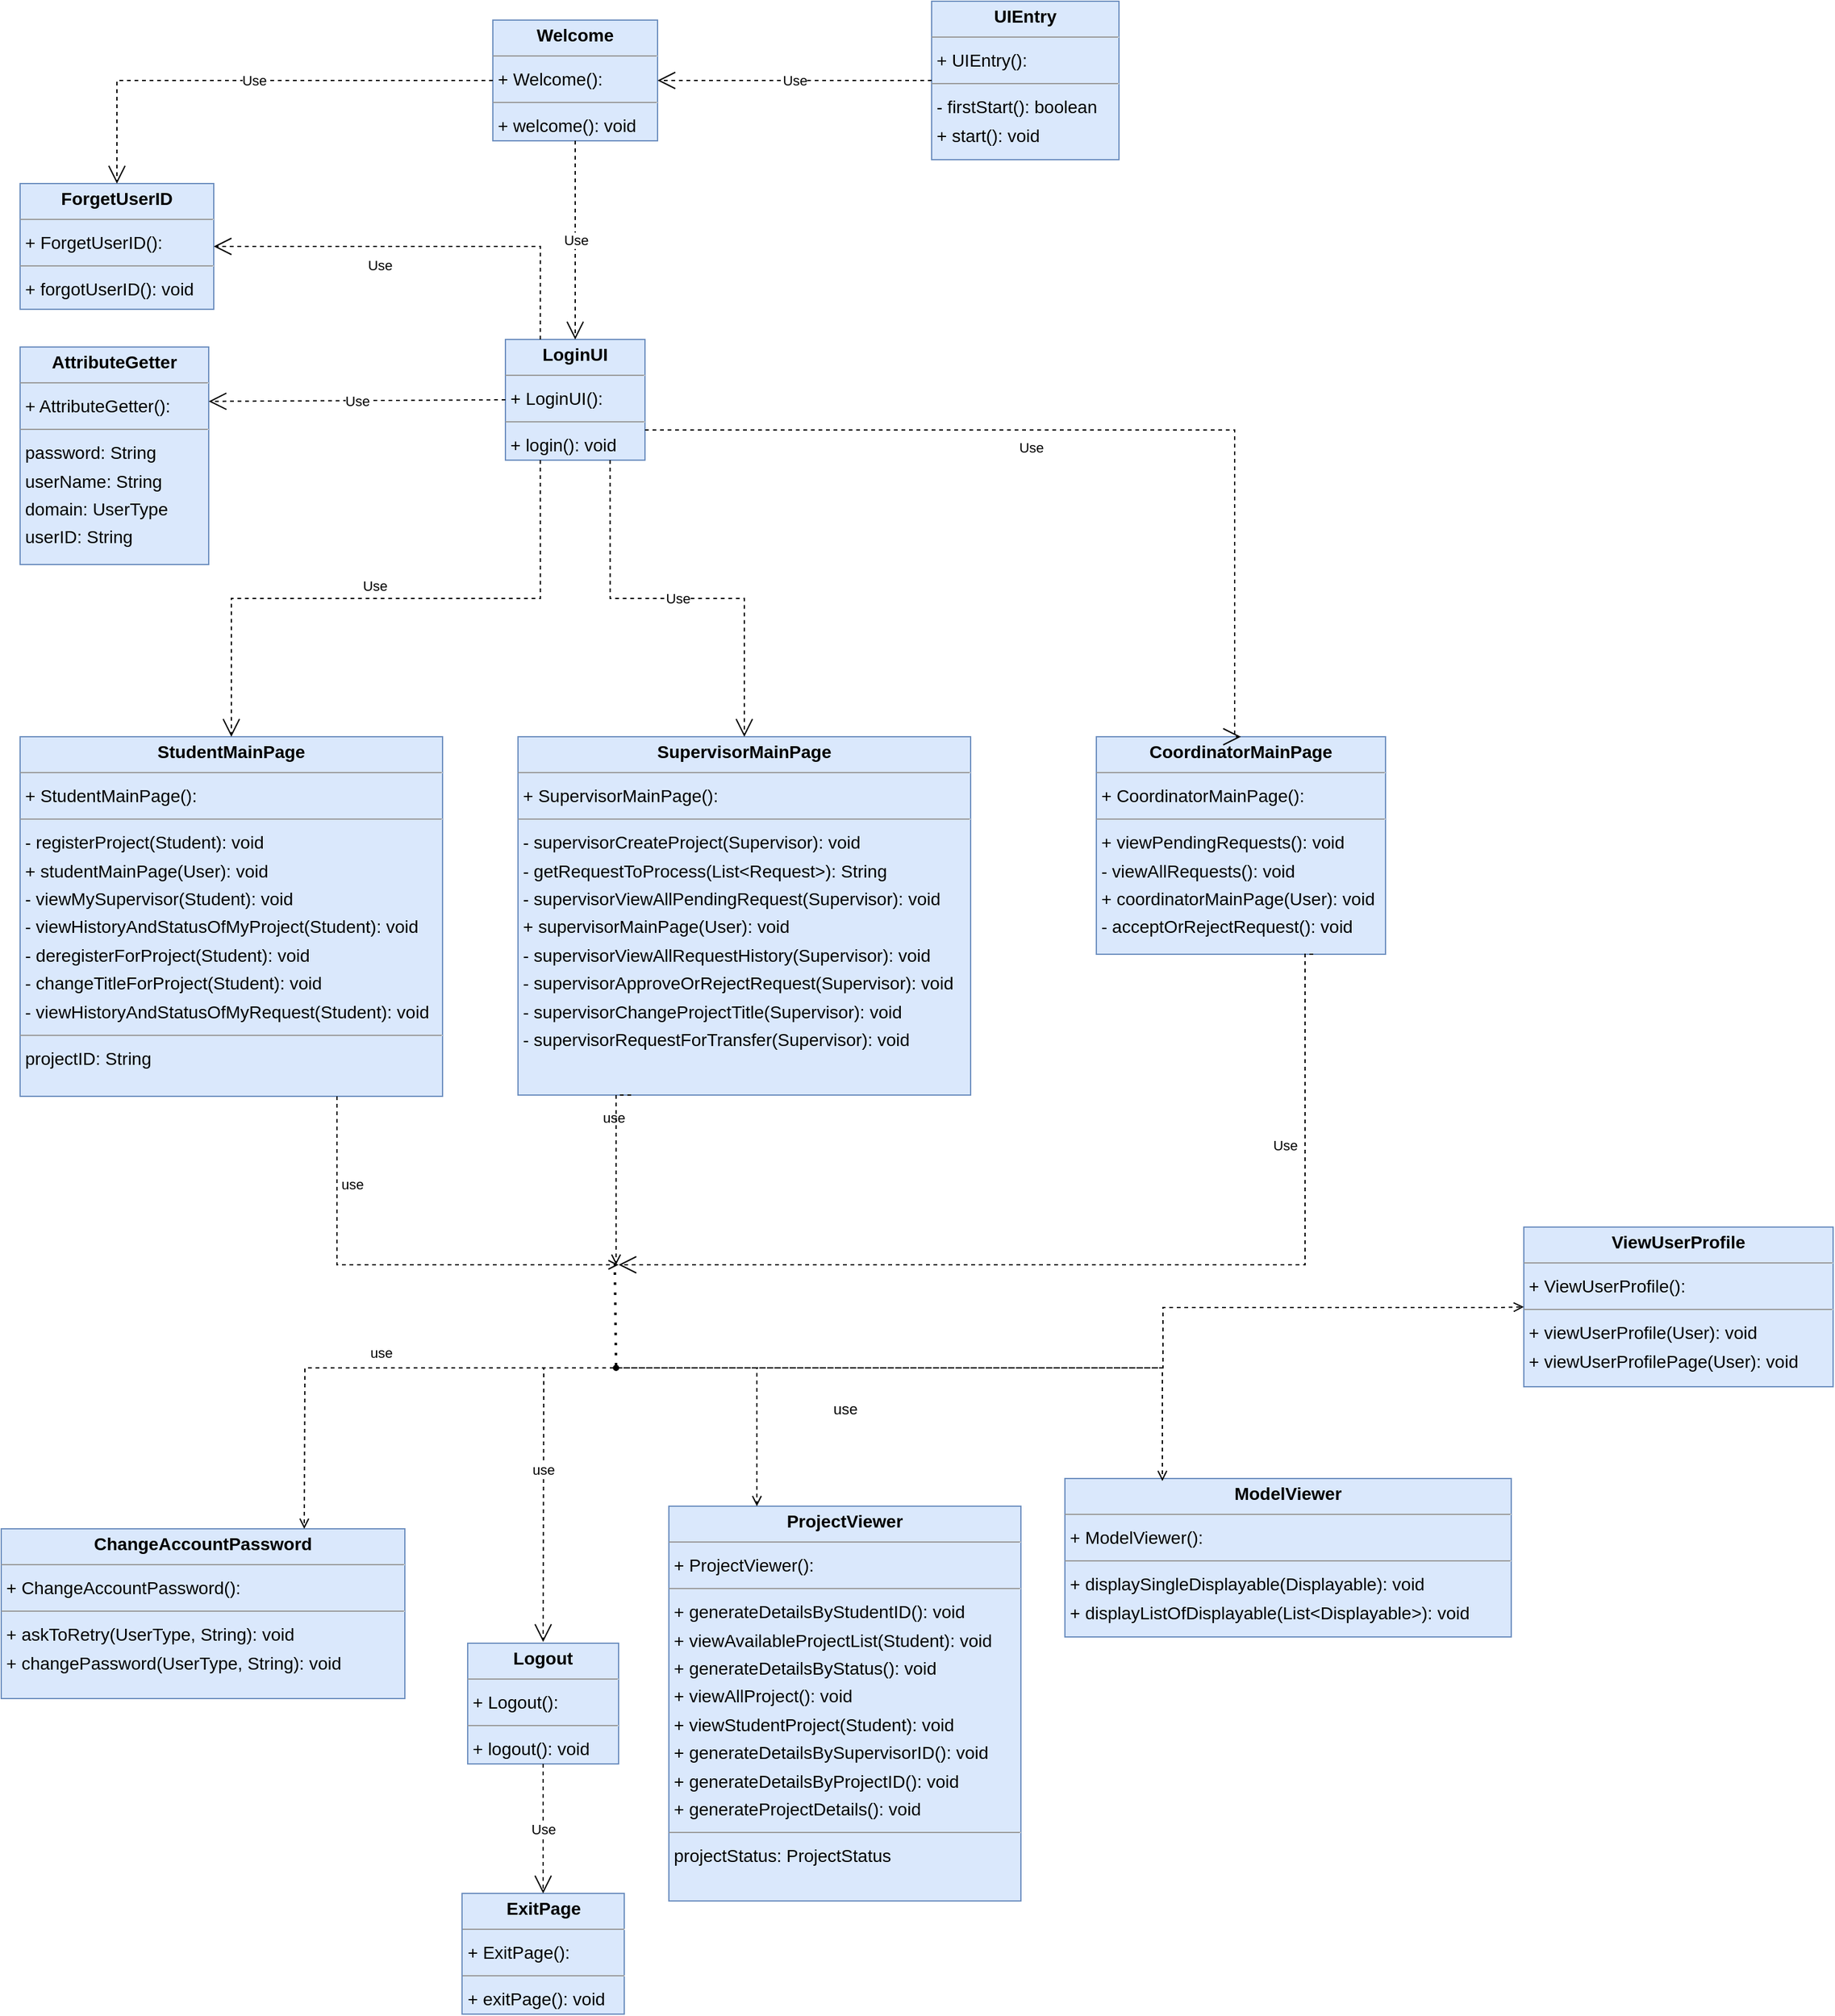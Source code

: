 <mxfile version="21.1.8" type="google">
  <diagram name="第 1 页" id="gVEgFQVonQ4QpbPUQHVy">
    <mxGraphModel grid="1" page="1" gridSize="10" guides="1" tooltips="1" connect="1" arrows="1" fold="1" pageScale="1" pageWidth="2339" pageHeight="3300" math="0" shadow="0">
      <root>
        <mxCell id="0" />
        <mxCell id="1" parent="0" />
        <mxCell id="EDYX8qCLXJ03ERaAKR4w-1" value="&lt;p style=&quot;margin:0px;margin-top:4px;text-align:center;&quot;&gt;&lt;b&gt;AttributeGetter&lt;/b&gt;&lt;/p&gt;&lt;hr size=&quot;1&quot;/&gt;&lt;p style=&quot;margin:0 0 0 4px;line-height:1.6;&quot;&gt;+ AttributeGetter(): &lt;/p&gt;&lt;hr size=&quot;1&quot;/&gt;&lt;p style=&quot;margin:0 0 0 4px;line-height:1.6;&quot;&gt; password: String&lt;br/&gt; userName: String&lt;br/&gt; domain: UserType&lt;br/&gt; userID: String&lt;/p&gt;" style="verticalAlign=top;align=left;overflow=fill;fontSize=14;fontFamily=Helvetica;html=1;rounded=0;shadow=0;comic=0;labelBackgroundColor=none;strokeWidth=1;fillColor=#dae8fc;strokeColor=#6c8ebf;" vertex="1" parent="1">
          <mxGeometry x="-106" y="-1150" width="150" height="173" as="geometry" />
        </mxCell>
        <mxCell id="EDYX8qCLXJ03ERaAKR4w-2" value="&lt;p style=&quot;margin:0px;margin-top:4px;text-align:center;&quot;&gt;&lt;b&gt;ChangeAccountPassword&lt;/b&gt;&lt;/p&gt;&lt;hr size=&quot;1&quot;/&gt;&lt;p style=&quot;margin:0 0 0 4px;line-height:1.6;&quot;&gt;+ ChangeAccountPassword(): &lt;/p&gt;&lt;hr size=&quot;1&quot;/&gt;&lt;p style=&quot;margin:0 0 0 4px;line-height:1.6;&quot;&gt;+ askToRetry(UserType, String): void&lt;br/&gt;+ changePassword(UserType, String): void&lt;/p&gt;" style="verticalAlign=top;align=left;overflow=fill;fontSize=14;fontFamily=Helvetica;html=1;rounded=0;shadow=0;comic=0;labelBackgroundColor=none;strokeWidth=1;fillColor=#dae8fc;strokeColor=#6c8ebf;" vertex="1" parent="1">
          <mxGeometry x="-121" y="-210" width="321" height="135" as="geometry" />
        </mxCell>
        <mxCell id="EDYX8qCLXJ03ERaAKR4w-3" value="&lt;p style=&quot;margin:0px;margin-top:4px;text-align:center;&quot;&gt;&lt;b&gt;ForgetUserID&lt;/b&gt;&lt;/p&gt;&lt;hr size=&quot;1&quot;/&gt;&lt;p style=&quot;margin:0 0 0 4px;line-height:1.6;&quot;&gt;+ ForgetUserID(): &lt;/p&gt;&lt;hr size=&quot;1&quot;/&gt;&lt;p style=&quot;margin:0 0 0 4px;line-height:1.6;&quot;&gt;+ forgotUserID(): void&lt;/p&gt;" style="verticalAlign=top;align=left;overflow=fill;fontSize=14;fontFamily=Helvetica;html=1;rounded=0;shadow=0;comic=0;labelBackgroundColor=none;strokeWidth=1;fillColor=#dae8fc;strokeColor=#6c8ebf;" vertex="1" parent="1">
          <mxGeometry x="-106" y="-1280" width="154" height="100" as="geometry" />
        </mxCell>
        <mxCell id="EDYX8qCLXJ03ERaAKR4w-4" value="&lt;p style=&quot;margin:0px;margin-top:4px;text-align:center;&quot;&gt;&lt;b&gt;LoginUI&lt;/b&gt;&lt;/p&gt;&lt;hr size=&quot;1&quot;/&gt;&lt;p style=&quot;margin:0 0 0 4px;line-height:1.6;&quot;&gt;+ LoginUI(): &lt;/p&gt;&lt;hr size=&quot;1&quot;/&gt;&lt;p style=&quot;margin:0 0 0 4px;line-height:1.6;&quot;&gt;+ login(): void&lt;/p&gt;" style="verticalAlign=top;align=left;overflow=fill;fontSize=14;fontFamily=Helvetica;html=1;rounded=0;shadow=0;comic=0;labelBackgroundColor=none;strokeWidth=1;fillColor=#dae8fc;strokeColor=#6c8ebf;" vertex="1" parent="1">
          <mxGeometry x="280" y="-1156" width="111" height="96" as="geometry" />
        </mxCell>
        <mxCell id="EDYX8qCLXJ03ERaAKR4w-5" value="&lt;p style=&quot;margin:0px;margin-top:4px;text-align:center;&quot;&gt;&lt;b&gt;Logout&lt;/b&gt;&lt;/p&gt;&lt;hr size=&quot;1&quot;/&gt;&lt;p style=&quot;margin:0 0 0 4px;line-height:1.6;&quot;&gt;+ Logout(): &lt;/p&gt;&lt;hr size=&quot;1&quot;/&gt;&lt;p style=&quot;margin:0 0 0 4px;line-height:1.6;&quot;&gt;+ logout(): void&lt;/p&gt;" style="verticalAlign=top;align=left;overflow=fill;fontSize=14;fontFamily=Helvetica;html=1;rounded=0;shadow=0;comic=0;labelBackgroundColor=none;strokeWidth=1;fillColor=#dae8fc;strokeColor=#6c8ebf;" vertex="1" parent="1">
          <mxGeometry x="250" y="-119" width="120" height="96" as="geometry" />
        </mxCell>
        <mxCell id="EDYX8qCLXJ03ERaAKR4w-6" value="&lt;p style=&quot;margin:0px;margin-top:4px;text-align:center;&quot;&gt;&lt;b&gt;ViewUserProfile&lt;/b&gt;&lt;/p&gt;&lt;hr size=&quot;1&quot;/&gt;&lt;p style=&quot;margin:0 0 0 4px;line-height:1.6;&quot;&gt;+ ViewUserProfile(): &lt;/p&gt;&lt;hr size=&quot;1&quot;/&gt;&lt;p style=&quot;margin:0 0 0 4px;line-height:1.6;&quot;&gt;+ viewUserProfile(User): void&lt;br/&gt;+ viewUserProfilePage(User): void&lt;/p&gt;" style="verticalAlign=top;align=left;overflow=fill;fontSize=14;fontFamily=Helvetica;html=1;rounded=0;shadow=0;comic=0;labelBackgroundColor=none;strokeWidth=1;fillColor=#dae8fc;strokeColor=#6c8ebf;" vertex="1" parent="1">
          <mxGeometry x="1090" y="-450" width="246" height="127" as="geometry" />
        </mxCell>
        <mxCell id="EDYX8qCLXJ03ERaAKR4w-7" value="&lt;p style=&quot;margin:0px;margin-top:4px;text-align:center;&quot;&gt;&lt;b&gt;CoordinatorMainPage&lt;/b&gt;&lt;/p&gt;&lt;hr size=&quot;1&quot;/&gt;&lt;p style=&quot;margin:0 0 0 4px;line-height:1.6;&quot;&gt;+ CoordinatorMainPage(): &lt;/p&gt;&lt;hr size=&quot;1&quot;/&gt;&lt;p style=&quot;margin:0 0 0 4px;line-height:1.6;&quot;&gt;+ viewPendingRequests(): void&lt;br/&gt;- viewAllRequests(): void&lt;br/&gt;+ coordinatorMainPage(User): void&lt;br/&gt;- acceptOrRejectRequest(): void&lt;/p&gt;" style="verticalAlign=top;align=left;overflow=fill;fontSize=14;fontFamily=Helvetica;html=1;rounded=0;shadow=0;comic=0;labelBackgroundColor=none;strokeWidth=1;fillColor=#dae8fc;strokeColor=#6c8ebf;" vertex="1" parent="1">
          <mxGeometry x="750" y="-840" width="230" height="173" as="geometry" />
        </mxCell>
        <mxCell id="EDYX8qCLXJ03ERaAKR4w-8" value="&lt;p style=&quot;margin:0px;margin-top:4px;text-align:center;&quot;&gt;&lt;b&gt;StudentMainPage&lt;/b&gt;&lt;/p&gt;&lt;hr size=&quot;1&quot;/&gt;&lt;p style=&quot;margin:0 0 0 4px;line-height:1.6;&quot;&gt;+ StudentMainPage(): &lt;/p&gt;&lt;hr size=&quot;1&quot;/&gt;&lt;p style=&quot;margin:0 0 0 4px;line-height:1.6;&quot;&gt;- registerProject(Student): void&lt;br/&gt;+ studentMainPage(User): void&lt;br/&gt;- viewMySupervisor(Student): void&lt;br/&gt;- viewHistoryAndStatusOfMyProject(Student): void&lt;br/&gt;- deregisterForProject(Student): void&lt;br/&gt;- changeTitleForProject(Student): void&lt;br/&gt;- viewHistoryAndStatusOfMyRequest(Student): void&lt;/p&gt;&lt;hr size=&quot;1&quot;/&gt;&lt;p style=&quot;margin:0 0 0 4px;line-height:1.6;&quot;&gt; projectID: String&lt;/p&gt;" style="verticalAlign=top;align=left;overflow=fill;fontSize=14;fontFamily=Helvetica;html=1;rounded=0;shadow=0;comic=0;labelBackgroundColor=none;strokeWidth=1;fillColor=#dae8fc;strokeColor=#6c8ebf;" vertex="1" parent="1">
          <mxGeometry x="-106" y="-840" width="336" height="286" as="geometry" />
        </mxCell>
        <mxCell id="EDYX8qCLXJ03ERaAKR4w-9" value="&lt;p style=&quot;margin:0px;margin-top:4px;text-align:center;&quot;&gt;&lt;b&gt;SupervisorMainPage&lt;/b&gt;&lt;/p&gt;&lt;hr size=&quot;1&quot;/&gt;&lt;p style=&quot;margin:0 0 0 4px;line-height:1.6;&quot;&gt;+ SupervisorMainPage(): &lt;/p&gt;&lt;hr size=&quot;1&quot;/&gt;&lt;p style=&quot;margin:0 0 0 4px;line-height:1.6;&quot;&gt;- supervisorCreateProject(Supervisor): void&lt;br/&gt;- getRequestToProcess(List&amp;lt;Request&amp;gt;): String&lt;br/&gt;- supervisorViewAllPendingRequest(Supervisor): void&lt;br/&gt;+ supervisorMainPage(User): void&lt;br/&gt;- supervisorViewAllRequestHistory(Supervisor): void&lt;br/&gt;- supervisorApproveOrRejectRequest(Supervisor): void&lt;br/&gt;- supervisorChangeProjectTitle(Supervisor): void&lt;br/&gt;- supervisorRequestForTransfer(Supervisor): void&lt;/p&gt;" style="verticalAlign=top;align=left;overflow=fill;fontSize=14;fontFamily=Helvetica;html=1;rounded=0;shadow=0;comic=0;labelBackgroundColor=none;strokeWidth=1;fillColor=#dae8fc;strokeColor=#6c8ebf;" vertex="1" parent="1">
          <mxGeometry x="290" y="-840" width="360" height="285" as="geometry" />
        </mxCell>
        <mxCell id="EDYX8qCLXJ03ERaAKR4w-10" value="&lt;p style=&quot;margin:0px;margin-top:4px;text-align:center;&quot;&gt;&lt;b&gt;ModelViewer&lt;/b&gt;&lt;/p&gt;&lt;hr size=&quot;1&quot;/&gt;&lt;p style=&quot;margin:0 0 0 4px;line-height:1.6;&quot;&gt;+ ModelViewer(): &lt;/p&gt;&lt;hr size=&quot;1&quot;/&gt;&lt;p style=&quot;margin:0 0 0 4px;line-height:1.6;&quot;&gt;+ displaySingleDisplayable(Displayable): void&lt;br/&gt;+ displayListOfDisplayable(List&amp;lt;Displayable&amp;gt;): void&lt;/p&gt;" style="verticalAlign=top;align=left;overflow=fill;fontSize=14;fontFamily=Helvetica;html=1;rounded=0;shadow=0;comic=0;labelBackgroundColor=none;strokeWidth=1;fillColor=#dae8fc;strokeColor=#6c8ebf;" vertex="1" parent="1">
          <mxGeometry x="725" y="-250" width="355" height="126" as="geometry" />
        </mxCell>
        <mxCell id="EDYX8qCLXJ03ERaAKR4w-11" value="&lt;p style=&quot;margin:0px;margin-top:4px;text-align:center;&quot;&gt;&lt;b&gt;ProjectViewer&lt;/b&gt;&lt;/p&gt;&lt;hr size=&quot;1&quot;/&gt;&lt;p style=&quot;margin:0 0 0 4px;line-height:1.6;&quot;&gt;+ ProjectViewer(): &lt;/p&gt;&lt;hr size=&quot;1&quot;/&gt;&lt;p style=&quot;margin:0 0 0 4px;line-height:1.6;&quot;&gt;+ generateDetailsByStudentID(): void&lt;br/&gt;+ viewAvailableProjectList(Student): void&lt;br/&gt;+ generateDetailsByStatus(): void&lt;br/&gt;+ viewAllProject(): void&lt;br/&gt;+ viewStudentProject(Student): void&lt;br/&gt;+ generateDetailsBySupervisorID(): void&lt;br/&gt;+ generateDetailsByProjectID(): void&lt;br/&gt;+ generateProjectDetails(): void&lt;/p&gt;&lt;hr size=&quot;1&quot;/&gt;&lt;p style=&quot;margin:0 0 0 4px;line-height:1.6;&quot;&gt; projectStatus: ProjectStatus&lt;/p&gt;" style="verticalAlign=top;align=left;overflow=fill;fontSize=14;fontFamily=Helvetica;html=1;rounded=0;shadow=0;comic=0;labelBackgroundColor=none;strokeWidth=1;fillColor=#dae8fc;strokeColor=#6c8ebf;" vertex="1" parent="1">
          <mxGeometry x="410" y="-228" width="280" height="314" as="geometry" />
        </mxCell>
        <mxCell id="EDYX8qCLXJ03ERaAKR4w-12" value="&lt;p style=&quot;margin:0px;margin-top:4px;text-align:center;&quot;&gt;&lt;b&gt;ExitPage&lt;/b&gt;&lt;/p&gt;&lt;hr size=&quot;1&quot;/&gt;&lt;p style=&quot;margin:0 0 0 4px;line-height:1.6;&quot;&gt;+ ExitPage(): &lt;/p&gt;&lt;hr size=&quot;1&quot;/&gt;&lt;p style=&quot;margin:0 0 0 4px;line-height:1.6;&quot;&gt;+ exitPage(): void&lt;/p&gt;" style="verticalAlign=top;align=left;overflow=fill;fontSize=14;fontFamily=Helvetica;html=1;rounded=0;shadow=0;comic=0;labelBackgroundColor=none;strokeWidth=1;fillColor=#dae8fc;strokeColor=#6c8ebf;" vertex="1" parent="1">
          <mxGeometry x="245.5" y="80" width="129" height="96" as="geometry" />
        </mxCell>
        <mxCell id="EDYX8qCLXJ03ERaAKR4w-13" value="&lt;p style=&quot;margin:0px;margin-top:4px;text-align:center;&quot;&gt;&lt;b&gt;Welcome&lt;/b&gt;&lt;/p&gt;&lt;hr size=&quot;1&quot;/&gt;&lt;p style=&quot;margin:0 0 0 4px;line-height:1.6;&quot;&gt;+ Welcome(): &lt;/p&gt;&lt;hr size=&quot;1&quot;/&gt;&lt;p style=&quot;margin:0 0 0 4px;line-height:1.6;&quot;&gt;+ welcome(): void&lt;/p&gt;" style="verticalAlign=top;align=left;overflow=fill;fontSize=14;fontFamily=Helvetica;html=1;rounded=0;shadow=0;comic=0;labelBackgroundColor=none;strokeWidth=1;fillColor=#dae8fc;strokeColor=#6c8ebf;" vertex="1" parent="1">
          <mxGeometry x="270" y="-1410" width="131" height="96" as="geometry" />
        </mxCell>
        <mxCell id="EDYX8qCLXJ03ERaAKR4w-14" value="&lt;p style=&quot;margin:0px;margin-top:4px;text-align:center;&quot;&gt;&lt;b&gt;UIEntry&lt;/b&gt;&lt;/p&gt;&lt;hr size=&quot;1&quot;/&gt;&lt;p style=&quot;margin:0 0 0 4px;line-height:1.6;&quot;&gt;+ UIEntry(): &lt;/p&gt;&lt;hr size=&quot;1&quot;/&gt;&lt;p style=&quot;margin:0 0 0 4px;line-height:1.6;&quot;&gt;- firstStart(): boolean&lt;br/&gt;+ start(): void&lt;/p&gt;" style="verticalAlign=top;align=left;overflow=fill;fontSize=14;fontFamily=Helvetica;html=1;rounded=0;shadow=0;comic=0;labelBackgroundColor=none;strokeWidth=1;fillColor=#dae8fc;strokeColor=#6c8ebf;" vertex="1" parent="1">
          <mxGeometry x="619" y="-1425" width="149" height="126" as="geometry" />
        </mxCell>
        <mxCell id="KJbdbC9EjLlwS4Ygw2Vj-2" value="Use" style="endArrow=open;endSize=12;dashed=1;html=1;rounded=0;exitX=0.5;exitY=1;exitDx=0;exitDy=0;entryX=0.5;entryY=0;entryDx=0;entryDy=0;" edge="1" parent="1" source="EDYX8qCLXJ03ERaAKR4w-13" target="EDYX8qCLXJ03ERaAKR4w-4">
          <mxGeometry width="160" relative="1" as="geometry">
            <mxPoint x="170" y="-1170" as="sourcePoint" />
            <mxPoint x="330" y="-1170" as="targetPoint" />
          </mxGeometry>
        </mxCell>
        <mxCell id="KJbdbC9EjLlwS4Ygw2Vj-4" value="Use" style="endArrow=open;endSize=12;dashed=1;html=1;rounded=0;exitX=0.25;exitY=1;exitDx=0;exitDy=0;entryX=0.5;entryY=0;entryDx=0;entryDy=0;edgeStyle=orthogonalEdgeStyle;" edge="1" parent="1" source="EDYX8qCLXJ03ERaAKR4w-4" target="EDYX8qCLXJ03ERaAKR4w-8">
          <mxGeometry x="0.041" y="-10" width="160" relative="1" as="geometry">
            <mxPoint x="70" y="-1120" as="sourcePoint" />
            <mxPoint x="70" y="-962" as="targetPoint" />
            <mxPoint x="1" as="offset" />
          </mxGeometry>
        </mxCell>
        <mxCell id="EDYX8qCLXJ03ERaAKR4w-16" value="Use" style="endArrow=open;endSize=12;dashed=1;html=1;rounded=0;exitX=0.75;exitY=1;exitDx=0;exitDy=0;entryX=0.5;entryY=0;entryDx=0;entryDy=0;edgeStyle=orthogonalEdgeStyle;" edge="1" parent="1" source="EDYX8qCLXJ03ERaAKR4w-4" target="EDYX8qCLXJ03ERaAKR4w-9">
          <mxGeometry width="160" relative="1" as="geometry">
            <mxPoint x="380" y="-1040" as="sourcePoint" />
            <mxPoint x="380" y="-882" as="targetPoint" />
          </mxGeometry>
        </mxCell>
        <mxCell id="EDYX8qCLXJ03ERaAKR4w-17" value="Use" style="endArrow=open;endSize=12;dashed=1;html=1;rounded=0;exitX=1;exitY=0.75;exitDx=0;exitDy=0;edgeStyle=orthogonalEdgeStyle;entryX=0.5;entryY=0;entryDx=0;entryDy=0;" edge="1" parent="1" source="EDYX8qCLXJ03ERaAKR4w-4" target="EDYX8qCLXJ03ERaAKR4w-7">
          <mxGeometry x="-0.145" y="-14" width="160" relative="1" as="geometry">
            <mxPoint x="391" y="-1110" as="sourcePoint" />
            <mxPoint x="860" y="-830" as="targetPoint" />
            <mxPoint as="offset" />
            <Array as="points">
              <mxPoint x="860" y="-1084" />
            </Array>
          </mxGeometry>
        </mxCell>
        <mxCell id="KJbdbC9EjLlwS4Ygw2Vj-5" value="Use" style="endArrow=open;endSize=12;dashed=1;html=1;rounded=0;exitX=0;exitY=0.5;exitDx=0;exitDy=0;entryX=0.5;entryY=0;entryDx=0;entryDy=0;edgeStyle=orthogonalEdgeStyle;" edge="1" parent="1" source="EDYX8qCLXJ03ERaAKR4w-13" target="EDYX8qCLXJ03ERaAKR4w-3">
          <mxGeometry width="160" relative="1" as="geometry">
            <mxPoint x="170" y="-1170" as="sourcePoint" />
            <mxPoint x="330" y="-1170" as="targetPoint" />
          </mxGeometry>
        </mxCell>
        <mxCell id="KJbdbC9EjLlwS4Ygw2Vj-6" value="Use" style="endArrow=open;endSize=12;dashed=1;html=1;rounded=0;exitX=0.25;exitY=0;exitDx=0;exitDy=0;entryX=1;entryY=0.5;entryDx=0;entryDy=0;edgeStyle=orthogonalEdgeStyle;" edge="1" parent="1" source="EDYX8qCLXJ03ERaAKR4w-4" target="EDYX8qCLXJ03ERaAKR4w-3">
          <mxGeometry x="0.209" y="15" width="160" relative="1" as="geometry">
            <mxPoint x="170" y="-1030" as="sourcePoint" />
            <mxPoint x="330" y="-1030" as="targetPoint" />
            <mxPoint as="offset" />
          </mxGeometry>
        </mxCell>
        <mxCell id="KJbdbC9EjLlwS4Ygw2Vj-7" value="Use" style="endArrow=open;endSize=12;dashed=1;html=1;rounded=0;entryX=1;entryY=0.25;entryDx=0;entryDy=0;exitX=0;exitY=0.5;exitDx=0;exitDy=0;" edge="1" parent="1" source="EDYX8qCLXJ03ERaAKR4w-4" target="EDYX8qCLXJ03ERaAKR4w-1">
          <mxGeometry width="160" relative="1" as="geometry">
            <mxPoint x="170" y="-1030" as="sourcePoint" />
            <mxPoint x="330" y="-1030" as="targetPoint" />
          </mxGeometry>
        </mxCell>
        <mxCell id="EDYX8qCLXJ03ERaAKR4w-24" value="Use" style="endArrow=open;endSize=12;dashed=1;html=1;rounded=0;exitX=0.75;exitY=1;exitDx=0;exitDy=0;edgeStyle=orthogonalEdgeStyle;" edge="1" parent="1" source="EDYX8qCLXJ03ERaAKR4w-7">
          <mxGeometry x="-0.604" y="-16" width="160" relative="1" as="geometry">
            <mxPoint x="352.0" y="-320" as="sourcePoint" />
            <mxPoint x="370" y="-420" as="targetPoint" />
            <Array as="points">
              <mxPoint x="916" y="-420" />
            </Array>
            <mxPoint as="offset" />
          </mxGeometry>
        </mxCell>
        <mxCell id="EDYX8qCLXJ03ERaAKR4w-25" value="Use" style="endArrow=open;endSize=12;dashed=1;html=1;rounded=0;exitX=0.5;exitY=1;exitDx=0;exitDy=0;" edge="1" parent="1" source="EDYX8qCLXJ03ERaAKR4w-5">
          <mxGeometry width="160" relative="1" as="geometry">
            <mxPoint x="270" as="sourcePoint" />
            <mxPoint x="310" y="80" as="targetPoint" />
          </mxGeometry>
        </mxCell>
        <mxCell id="KJbdbC9EjLlwS4Ygw2Vj-12" value="" style="ellipse;resizable=0;aspect=fixed;fillColor=strokeColor;" vertex="1" parent="1">
          <mxGeometry x="366" y="-340" width="4" height="4" as="geometry" />
        </mxCell>
        <mxCell id="KJbdbC9EjLlwS4Ygw2Vj-13" value="use" style="endArrow=open;html=1;rounded=0;align=center;verticalAlign=bottom;dashed=1;endFill=0;labelBackgroundColor=none;spacingBottom=35;exitX=0.25;exitY=1;exitDx=0;exitDy=0;edgeStyle=orthogonalEdgeStyle;" edge="1" parent="1" source="EDYX8qCLXJ03ERaAKR4w-9">
          <mxGeometry x="0.018" y="-2" relative="1" as="geometry">
            <mxPoint x="250" y="-440" as="sourcePoint" />
            <mxPoint y="-1" as="offset" />
            <mxPoint x="368" y="-420" as="targetPoint" />
            <Array as="points">
              <mxPoint x="368" y="-555" />
            </Array>
          </mxGeometry>
        </mxCell>
        <mxCell id="KJbdbC9EjLlwS4Ygw2Vj-14" value="use" style="endArrow=open;html=1;rounded=0;align=center;verticalAlign=top;dashed=1;endFill=0;labelBackgroundColor=none;spacingTop=35;exitX=0.75;exitY=1;exitDx=0;exitDy=0;edgeStyle=orthogonalEdgeStyle;" edge="1" parent="1" source="EDYX8qCLXJ03ERaAKR4w-8">
          <mxGeometry x="-0.874" y="12" relative="1" as="geometry">
            <mxPoint x="250" y="-360" as="sourcePoint" />
            <mxPoint y="-1" as="offset" />
            <mxPoint x="370" y="-420" as="targetPoint" />
            <Array as="points">
              <mxPoint x="146" y="-420" />
            </Array>
          </mxGeometry>
        </mxCell>
        <mxCell id="KJbdbC9EjLlwS4Ygw2Vj-15" value="" style="endArrow=open;html=1;rounded=0;align=center;verticalAlign=bottom;dashed=1;endFill=0;labelBackgroundColor=none;spacingBottom=35;entryX=0.25;entryY=0;entryDx=0;entryDy=0;edgeStyle=orthogonalEdgeStyle;" edge="1" parent="1" source="KJbdbC9EjLlwS4Ygw2Vj-12" target="EDYX8qCLXJ03ERaAKR4w-11">
          <mxGeometry relative="1" as="geometry">
            <mxPoint x="390" y="-440" as="targetPoint" />
          </mxGeometry>
        </mxCell>
        <mxCell id="KJbdbC9EjLlwS4Ygw2Vj-17" value="" style="endArrow=open;html=1;rounded=0;align=center;verticalAlign=bottom;dashed=1;endFill=0;labelBackgroundColor=none;spacingBottom=35;exitX=0.5;exitY=0;exitDx=0;exitDy=0;entryX=0.25;entryY=0;entryDx=0;entryDy=0;edgeStyle=orthogonalEdgeStyle;" edge="1" parent="1">
          <mxGeometry relative="1" as="geometry">
            <mxPoint x="802.5" y="-248" as="targetPoint" />
            <mxPoint x="368" y="-338" as="sourcePoint" />
            <Array as="points">
              <mxPoint x="803" y="-338" />
            </Array>
          </mxGeometry>
        </mxCell>
        <mxCell id="EDYX8qCLXJ03ERaAKR4w-28" value="use" style="endArrow=open;endSize=12;dashed=1;html=1;rounded=0;exitX=0;exitY=0.5;exitDx=0;exitDy=0;edgeStyle=orthogonalEdgeStyle;" edge="1" parent="1" source="KJbdbC9EjLlwS4Ygw2Vj-12">
          <mxGeometry width="160" relative="1" as="geometry">
            <mxPoint x="356" y="-336" as="sourcePoint" />
            <mxPoint x="310" y="-120" as="targetPoint" />
          </mxGeometry>
        </mxCell>
        <mxCell id="KJbdbC9EjLlwS4Ygw2Vj-19" value="" style="endArrow=open;html=1;rounded=0;align=center;verticalAlign=bottom;dashed=1;endFill=0;labelBackgroundColor=none;spacingBottom=35;entryX=0;entryY=0.5;entryDx=0;entryDy=0;edgeStyle=orthogonalEdgeStyle;" edge="1" parent="1" target="EDYX8qCLXJ03ERaAKR4w-6">
          <mxGeometry relative="1" as="geometry">
            <mxPoint x="943" y="-386.5" as="targetPoint" />
            <mxPoint x="370" y="-338" as="sourcePoint" />
            <Array as="points">
              <mxPoint x="803" y="-338" />
              <mxPoint x="803" y="-386" />
              <mxPoint x="1070" y="-386" />
            </Array>
          </mxGeometry>
        </mxCell>
        <mxCell id="EDYX8qCLXJ03ERaAKR4w-31" value="use" style="text;html=1;align=center;verticalAlign=middle;resizable=0;points=[];autosize=1;strokeColor=none;fillColor=none;" vertex="1" parent="1">
          <mxGeometry x="530" y="-320" width="40" height="30" as="geometry" />
        </mxCell>
        <mxCell id="EDYX8qCLXJ03ERaAKR4w-30" value="" style="endArrow=open;html=1;rounded=0;align=center;verticalAlign=top;dashed=1;endFill=0;labelBackgroundColor=none;spacingTop=35;edgeStyle=orthogonalEdgeStyle;" edge="1" parent="1" source="KJbdbC9EjLlwS4Ygw2Vj-12">
          <mxGeometry relative="1" as="geometry">
            <mxPoint x="120" y="-210" as="targetPoint" />
            <mxPoint x="350" y="-337" as="sourcePoint" />
          </mxGeometry>
        </mxCell>
        <mxCell id="KJbdbC9EjLlwS4Ygw2Vj-23" value="use" style="edgeLabel;html=1;align=center;verticalAlign=middle;resizable=0;points=[];" connectable="0" vertex="1" parent="EDYX8qCLXJ03ERaAKR4w-30">
          <mxGeometry x="-0.006" y="-1" relative="1" as="geometry">
            <mxPoint y="-11" as="offset" />
          </mxGeometry>
        </mxCell>
        <mxCell id="KJbdbC9EjLlwS4Ygw2Vj-20" value="Use" style="endArrow=open;endSize=12;dashed=1;html=1;rounded=0;exitX=0;exitY=0.5;exitDx=0;exitDy=0;entryX=1;entryY=0.5;entryDx=0;entryDy=0;" edge="1" parent="1" source="EDYX8qCLXJ03ERaAKR4w-14" target="EDYX8qCLXJ03ERaAKR4w-13">
          <mxGeometry width="160" relative="1" as="geometry">
            <mxPoint x="-140" y="-1430" as="sourcePoint" />
            <mxPoint x="20" y="-1430" as="targetPoint" />
          </mxGeometry>
        </mxCell>
        <mxCell id="EDYX8qCLXJ03ERaAKR4w-33" value="" style="endArrow=none;dashed=1;html=1;dashPattern=1 3;strokeWidth=2;rounded=0;exitX=0.5;exitY=0;exitDx=0;exitDy=0;" edge="1" parent="1" source="KJbdbC9EjLlwS4Ygw2Vj-12">
          <mxGeometry width="50" height="50" relative="1" as="geometry">
            <mxPoint x="320" y="-361.5" as="sourcePoint" />
            <mxPoint x="367" y="-420" as="targetPoint" />
          </mxGeometry>
        </mxCell>
      </root>
    </mxGraphModel>
  </diagram>
</mxfile>
